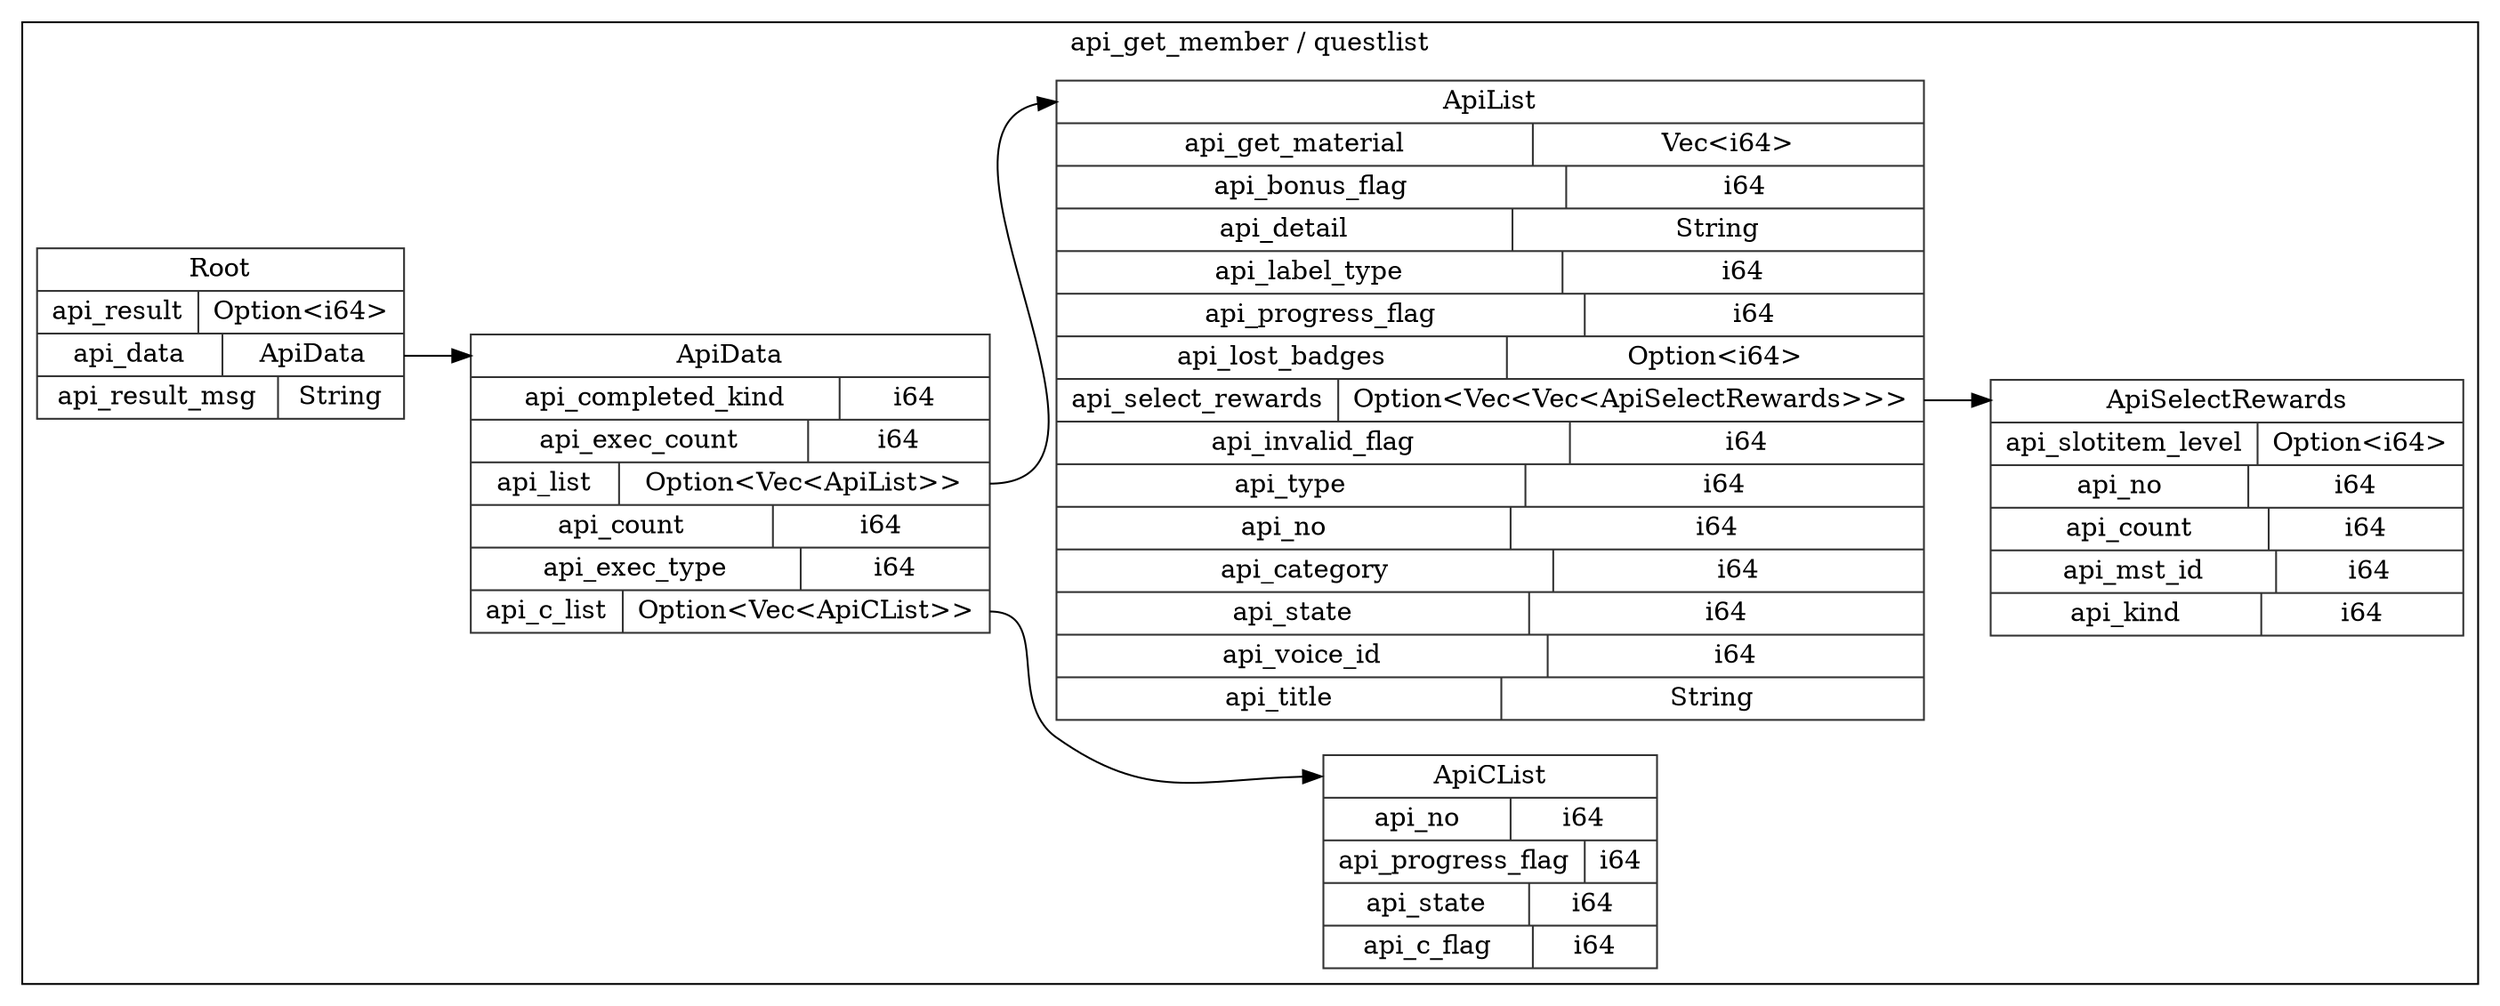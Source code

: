digraph {
  rankdir=LR;
  subgraph cluster_0 {
    label="api_get_member / questlist";
    node [style="filled", color=white, style="solid", color=gray20];
    api_get_member__questlist__ApiList [label="<ApiList> ApiList  | { api_get_material | <api_get_material> Vec\<i64\> } | { api_bonus_flag | <api_bonus_flag> i64 } | { api_detail | <api_detail> String } | { api_label_type | <api_label_type> i64 } | { api_progress_flag | <api_progress_flag> i64 } | { api_lost_badges | <api_lost_badges> Option\<i64\> } | { api_select_rewards | <api_select_rewards> Option\<Vec\<Vec\<ApiSelectRewards\>\>\> } | { api_invalid_flag | <api_invalid_flag> i64 } | { api_type | <api_type> i64 } | { api_no | <api_no> i64 } | { api_category | <api_category> i64 } | { api_state | <api_state> i64 } | { api_voice_id | <api_voice_id> i64 } | { api_title | <api_title> String }", shape=record];
    api_get_member__questlist__ApiSelectRewards;
    api_get_member__questlist__ApiList:api_select_rewards:e -> api_get_member__questlist__ApiSelectRewards:ApiSelectRewards:w;
    api_get_member__questlist__ApiSelectRewards [label="<ApiSelectRewards> ApiSelectRewards  | { api_slotitem_level | <api_slotitem_level> Option\<i64\> } | { api_no | <api_no> i64 } | { api_count | <api_count> i64 } | { api_mst_id | <api_mst_id> i64 } | { api_kind | <api_kind> i64 }", shape=record];
    api_get_member__questlist__ApiCList [label="<ApiCList> ApiCList  | { api_no | <api_no> i64 } | { api_progress_flag | <api_progress_flag> i64 } | { api_state | <api_state> i64 } | { api_c_flag | <api_c_flag> i64 }", shape=record];
    api_get_member__questlist__Root [label="<Root> Root  | { api_result | <api_result> Option\<i64\> } | { api_data | <api_data> ApiData } | { api_result_msg | <api_result_msg> String }", shape=record];
    api_get_member__questlist__ApiData;
    api_get_member__questlist__Root:api_data:e -> api_get_member__questlist__ApiData:ApiData:w;
    api_get_member__questlist__ApiData [label="<ApiData> ApiData  | { api_completed_kind | <api_completed_kind> i64 } | { api_exec_count | <api_exec_count> i64 } | { api_list | <api_list> Option\<Vec\<ApiList\>\> } | { api_count | <api_count> i64 } | { api_exec_type | <api_exec_type> i64 } | { api_c_list | <api_c_list> Option\<Vec\<ApiCList\>\> }", shape=record];
    api_get_member__questlist__ApiData:api_list:e -> api_get_member__questlist__ApiList:ApiList:w;
    api_get_member__questlist__ApiData:api_c_list:e -> api_get_member__questlist__ApiCList:ApiCList:w;
  }
}
